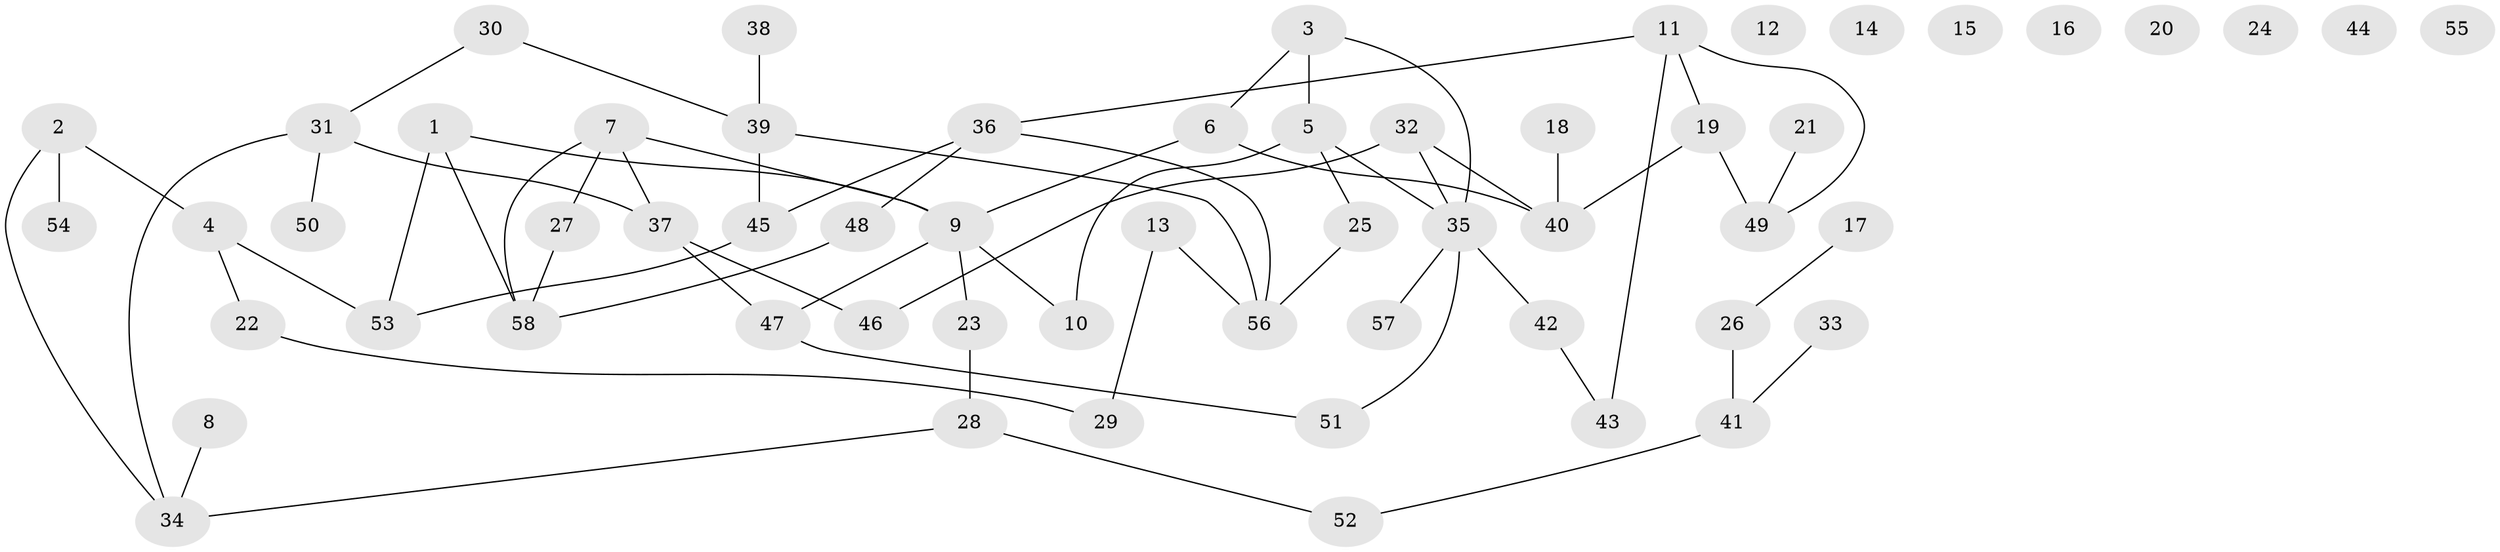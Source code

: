 // Generated by graph-tools (version 1.1) at 2025/39/03/09/25 04:39:42]
// undirected, 58 vertices, 67 edges
graph export_dot {
graph [start="1"]
  node [color=gray90,style=filled];
  1;
  2;
  3;
  4;
  5;
  6;
  7;
  8;
  9;
  10;
  11;
  12;
  13;
  14;
  15;
  16;
  17;
  18;
  19;
  20;
  21;
  22;
  23;
  24;
  25;
  26;
  27;
  28;
  29;
  30;
  31;
  32;
  33;
  34;
  35;
  36;
  37;
  38;
  39;
  40;
  41;
  42;
  43;
  44;
  45;
  46;
  47;
  48;
  49;
  50;
  51;
  52;
  53;
  54;
  55;
  56;
  57;
  58;
  1 -- 9;
  1 -- 53;
  1 -- 58;
  2 -- 4;
  2 -- 34;
  2 -- 54;
  3 -- 5;
  3 -- 6;
  3 -- 35;
  4 -- 22;
  4 -- 53;
  5 -- 10;
  5 -- 25;
  5 -- 35;
  6 -- 9;
  6 -- 40;
  7 -- 9;
  7 -- 27;
  7 -- 37;
  7 -- 58;
  8 -- 34;
  9 -- 10;
  9 -- 23;
  9 -- 47;
  11 -- 19;
  11 -- 36;
  11 -- 43;
  11 -- 49;
  13 -- 29;
  13 -- 56;
  17 -- 26;
  18 -- 40;
  19 -- 40;
  19 -- 49;
  21 -- 49;
  22 -- 29;
  23 -- 28;
  25 -- 56;
  26 -- 41;
  27 -- 58;
  28 -- 34;
  28 -- 52;
  30 -- 31;
  30 -- 39;
  31 -- 34;
  31 -- 37;
  31 -- 50;
  32 -- 35;
  32 -- 40;
  32 -- 46;
  33 -- 41;
  35 -- 42;
  35 -- 51;
  35 -- 57;
  36 -- 45;
  36 -- 48;
  36 -- 56;
  37 -- 46;
  37 -- 47;
  38 -- 39;
  39 -- 45;
  39 -- 56;
  41 -- 52;
  42 -- 43;
  45 -- 53;
  47 -- 51;
  48 -- 58;
}
